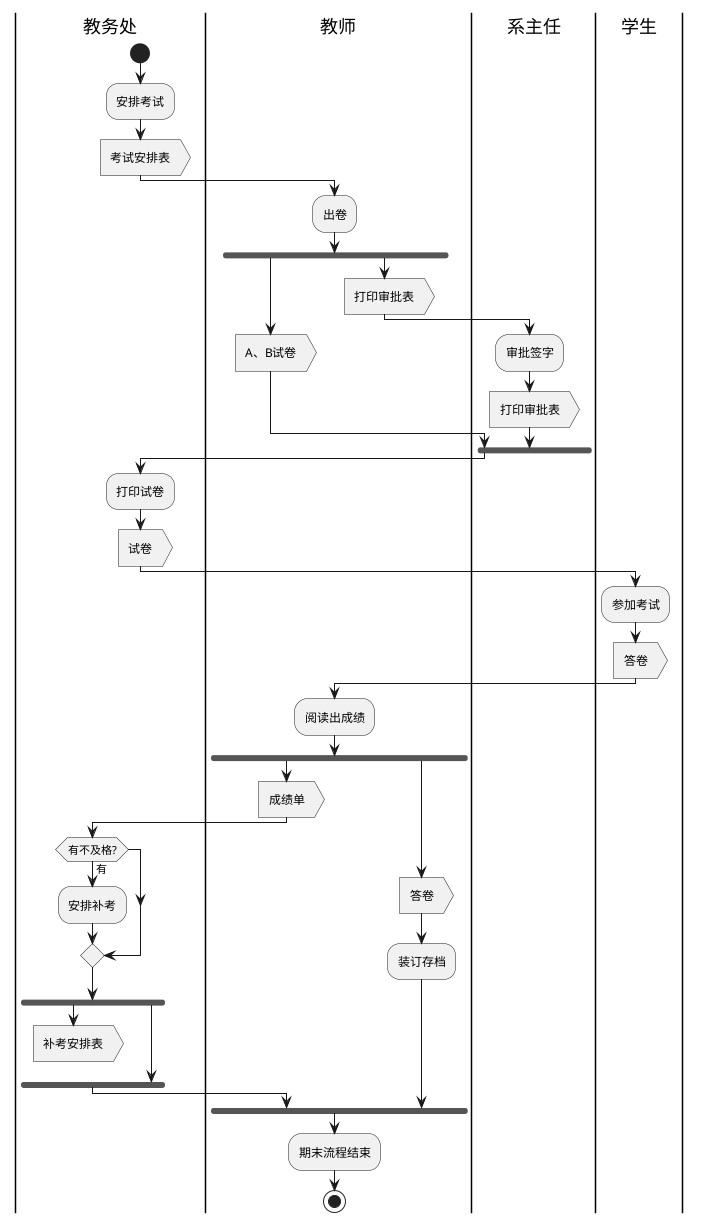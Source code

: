 @startuml
|教务处|
|教师|
|系主任|
|学生|


|教务处|
start
:安排考试;
:考试安排表>

|教师|
:出卷;
fork
:A、B试卷>

fork again
:打印审批表>
|系主任|
:审批签字;
:打印审批表>
end fork
|教务处|
:打印试卷;
:试卷>

|学生|
:参加考试;
:答卷>

|教师|
:阅读出成绩;
fork;
:成绩单>
|教务处|
if(有不及格?) then (有)
    :安排补考;
    endif
    fork
    :补考安排表>
    detach
    fork again

    end fork

|教师|
fork again;
:答卷>
:装订存档;
end fork
:期末流程结束;

stop
@enduml